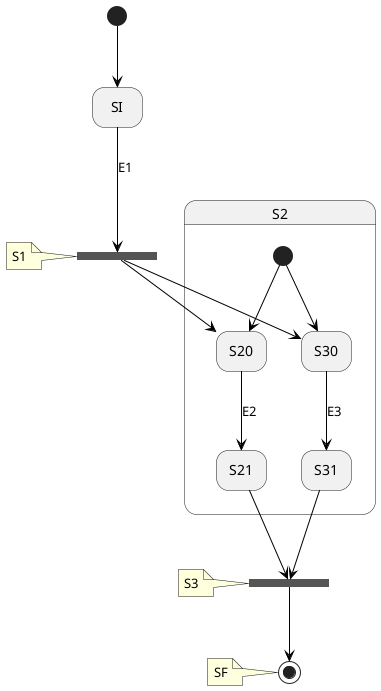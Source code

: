 @startuml
'https://plantuml.com/state-diagram

'hide description area for state without description
hide empty description

'S1 <<FORK>>
state S1 <<fork>>
note left of S1 : S1
state S2  {
  state S20
  state S21


  [*] -[#000000]-> S20
  state S30
  state S31


  [*] -[#000000]-> S30
}
'S3 <<JOIN>>
state S3 <<join>>
note left of S3 : S3
'SF <<END>>
state SF <<end>>
note left of SF : SF
state SI


S1 -down[#000000]-> S20

S1 -down[#000000]-> S30

[*] -[#000000]-> SI
S20 -down[#000000]-> S21 : E2
S30 -down[#000000]-> S31 : E3
SI -down[#000000]-> S1 : E1
S31 -down[#000000]-> S3
S21 -down[#000000]-> S3
S3 -down[#000000]-> SF

S1 -right[hidden]-> S2

@enduml"